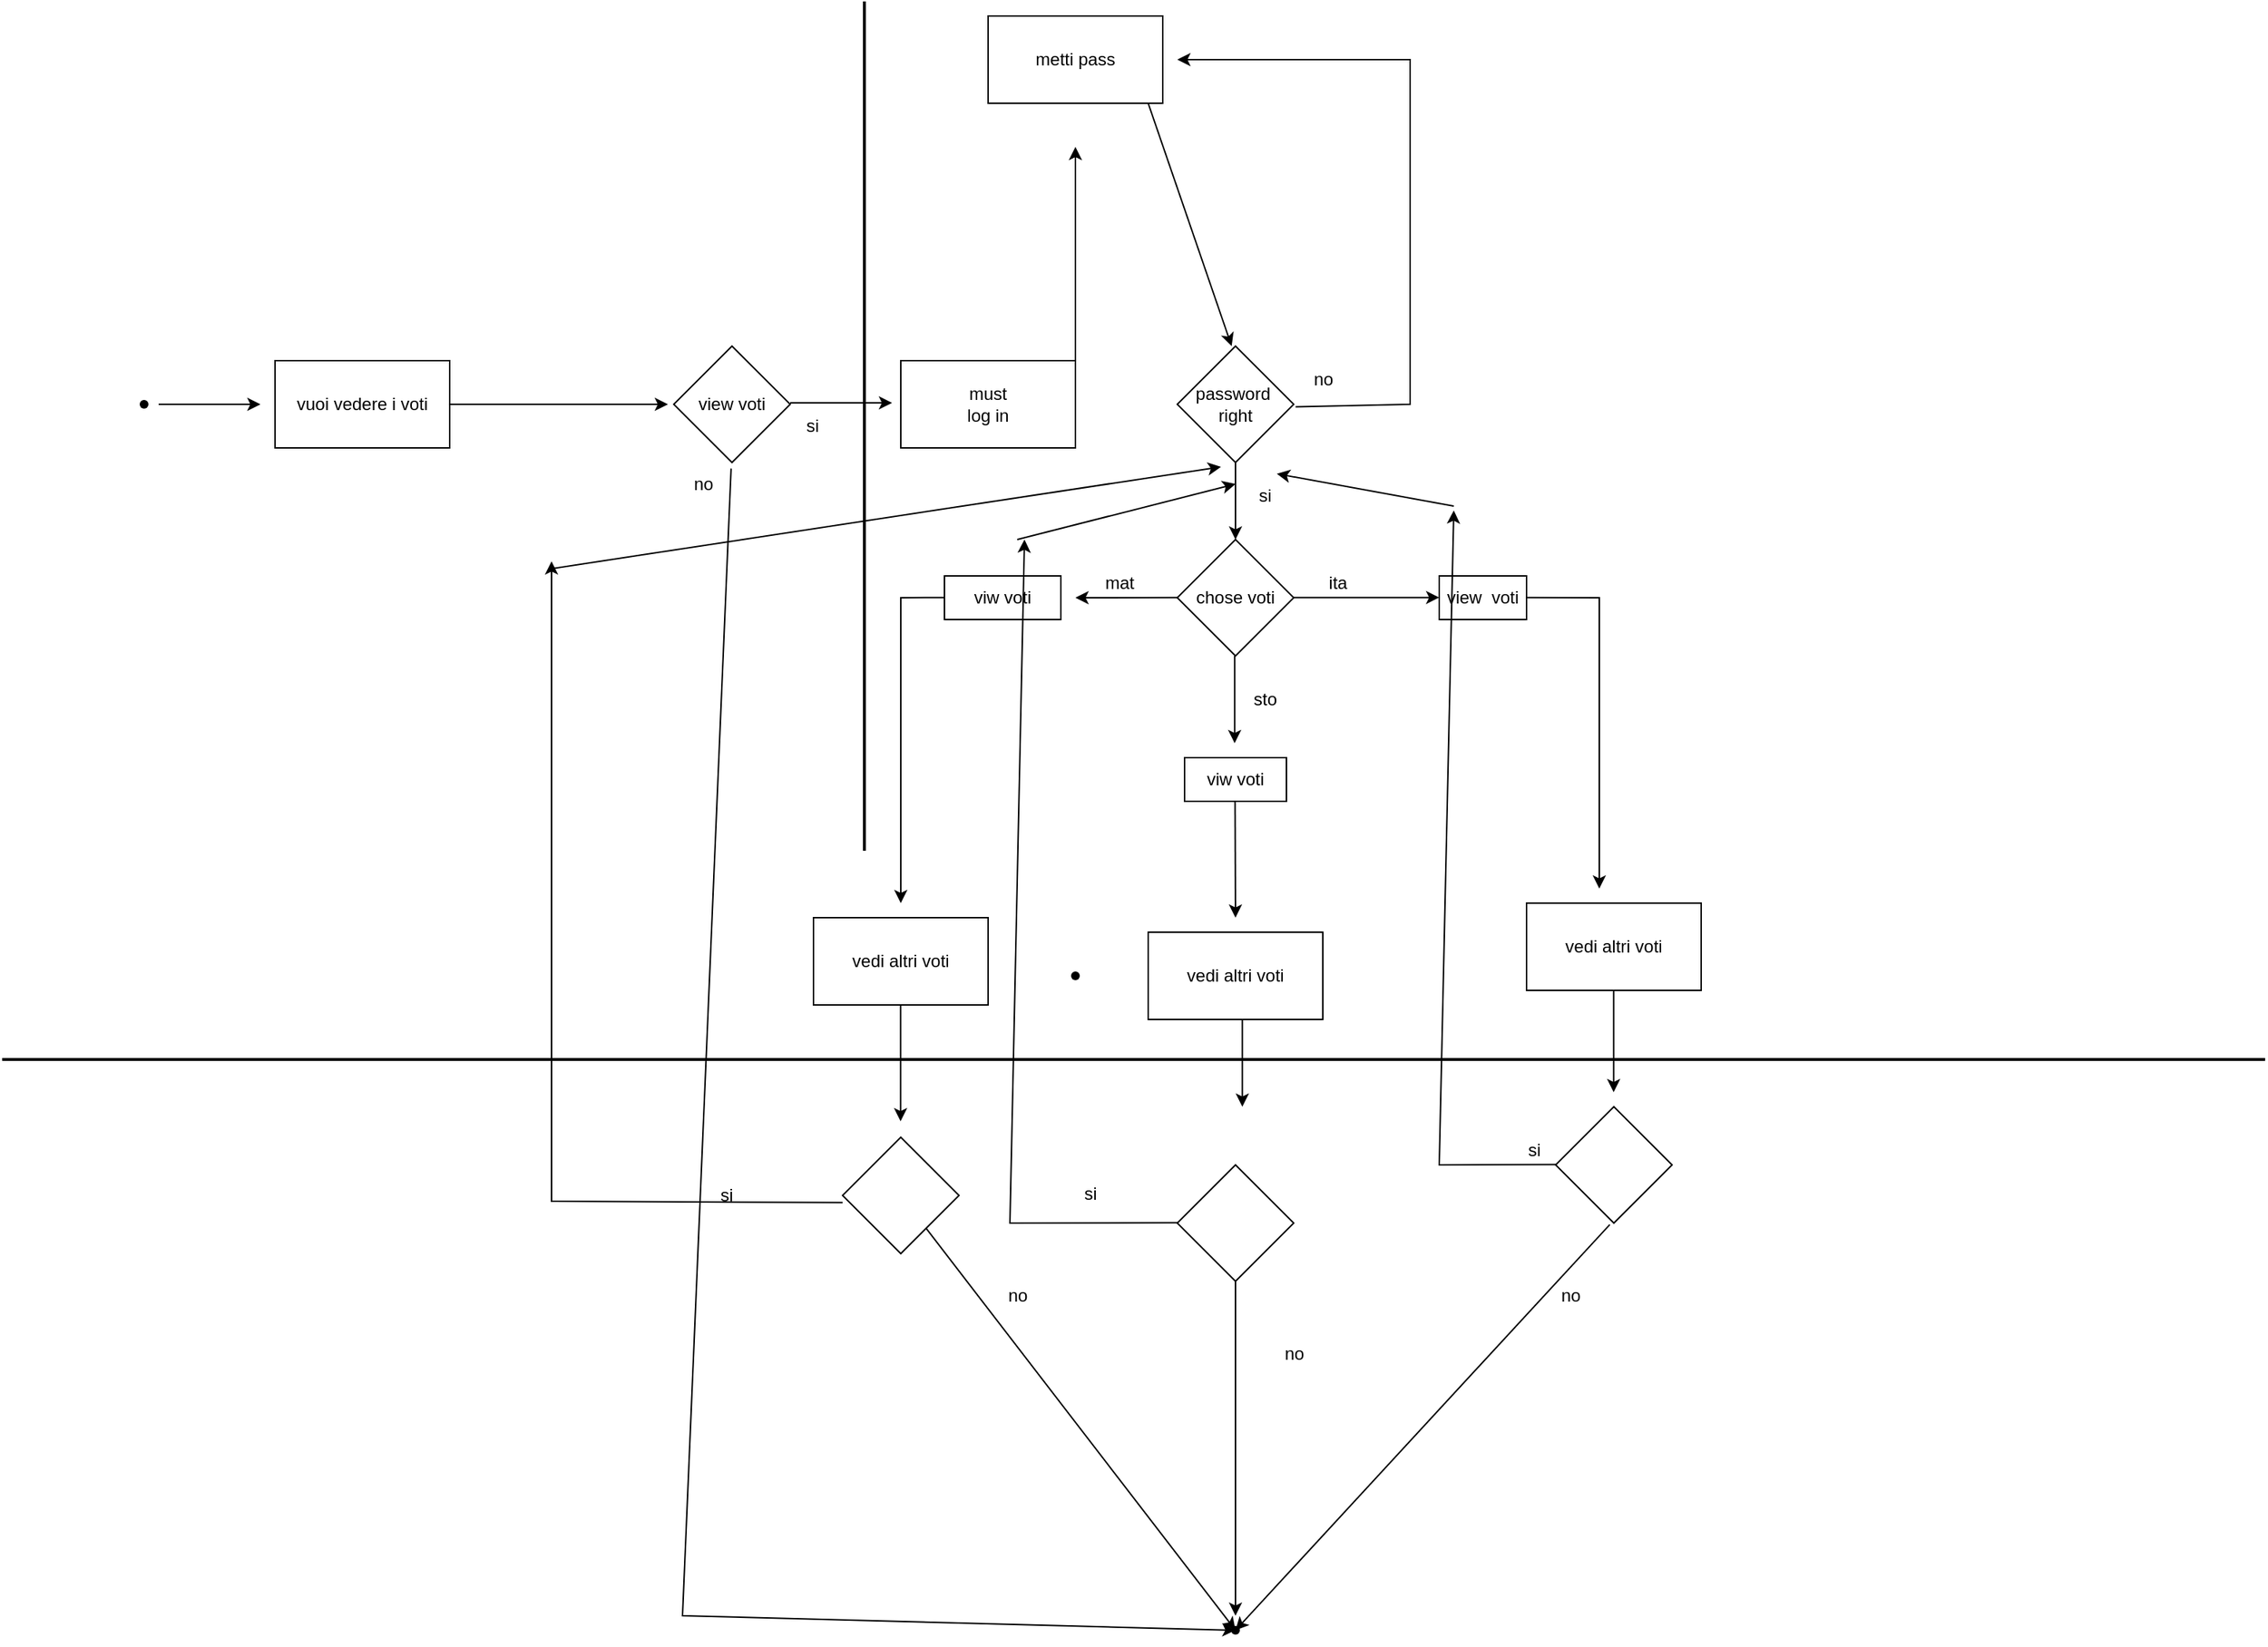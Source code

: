 <mxfile version="20.8.16" type="device"><diagram id="C5RBs43oDa-KdzZeNtuy" name="Page-1"><mxGraphModel dx="3306" dy="3555" grid="1" gridSize="10" guides="1" tooltips="1" connect="1" arrows="1" fold="1" page="1" pageScale="1" pageWidth="827" pageHeight="1169" math="0" shadow="0"><root><mxCell id="WIyWlLk6GJQsqaUBKTNV-0"/><mxCell id="WIyWlLk6GJQsqaUBKTNV-1" parent="WIyWlLk6GJQsqaUBKTNV-0"/><mxCell id="WXYQ9Cd22RyHO6RAeROy-4" value="vuoi vedere i voti" style="rounded=0;whiteSpace=wrap;html=1;" vertex="1" parent="WIyWlLk6GJQsqaUBKTNV-1"><mxGeometry x="100" y="-1783" width="120" height="60" as="geometry"/></mxCell><mxCell id="WXYQ9Cd22RyHO6RAeROy-7" value="view voti" style="rhombus;whiteSpace=wrap;html=1;" vertex="1" parent="WIyWlLk6GJQsqaUBKTNV-1"><mxGeometry x="374" y="-1793" width="80" height="80" as="geometry"/></mxCell><mxCell id="WXYQ9Cd22RyHO6RAeROy-10" value="" style="endArrow=classic;html=1;rounded=0;exitX=1;exitY=0.5;exitDx=0;exitDy=0;" edge="1" parent="WIyWlLk6GJQsqaUBKTNV-1" source="WXYQ9Cd22RyHO6RAeROy-4"><mxGeometry width="50" height="50" relative="1" as="geometry"><mxPoint x="460" y="-1540" as="sourcePoint"/><mxPoint x="370" y="-1753" as="targetPoint"/><Array as="points"/></mxGeometry></mxCell><mxCell id="WXYQ9Cd22RyHO6RAeROy-11" value="" style="endArrow=classic;html=1;rounded=0;" edge="1" parent="WIyWlLk6GJQsqaUBKTNV-1"><mxGeometry width="50" height="50" relative="1" as="geometry"><mxPoint x="454" y="-1754" as="sourcePoint"/><mxPoint x="524" y="-1754" as="targetPoint"/></mxGeometry></mxCell><mxCell id="WXYQ9Cd22RyHO6RAeROy-15" value="no" style="text;html=1;align=center;verticalAlign=middle;resizable=0;points=[];autosize=1;strokeColor=none;fillColor=none;" vertex="1" parent="WIyWlLk6GJQsqaUBKTNV-1"><mxGeometry x="374" y="-1713" width="40" height="30" as="geometry"/></mxCell><mxCell id="WXYQ9Cd22RyHO6RAeROy-16" value="si" style="text;html=1;align=center;verticalAlign=middle;resizable=0;points=[];autosize=1;strokeColor=none;fillColor=none;" vertex="1" parent="WIyWlLk6GJQsqaUBKTNV-1"><mxGeometry x="454" y="-1753" width="30" height="30" as="geometry"/></mxCell><mxCell id="WXYQ9Cd22RyHO6RAeROy-18" value="must&lt;br&gt;log in" style="rounded=0;whiteSpace=wrap;html=1;" vertex="1" parent="WIyWlLk6GJQsqaUBKTNV-1"><mxGeometry x="530" y="-1783" width="120" height="60" as="geometry"/></mxCell><mxCell id="WXYQ9Cd22RyHO6RAeROy-19" value="" style="endArrow=classic;html=1;rounded=0;" edge="1" parent="WIyWlLk6GJQsqaUBKTNV-1"><mxGeometry width="50" height="50" relative="1" as="geometry"><mxPoint x="650" y="-1754" as="sourcePoint"/><mxPoint x="650" y="-1930" as="targetPoint"/></mxGeometry></mxCell><mxCell id="WXYQ9Cd22RyHO6RAeROy-20" value="" style="shape=waypoint;sketch=0;fillStyle=solid;size=6;pointerEvents=1;points=[];fillColor=none;resizable=0;rotatable=0;perimeter=centerPerimeter;snapToPoint=1;" vertex="1" parent="WIyWlLk6GJQsqaUBKTNV-1"><mxGeometry x="640" y="-1370" width="20" height="20" as="geometry"/></mxCell><mxCell id="WXYQ9Cd22RyHO6RAeROy-22" value="" style="shape=waypoint;sketch=0;fillStyle=solid;size=6;pointerEvents=1;points=[];fillColor=none;resizable=0;rotatable=0;perimeter=centerPerimeter;snapToPoint=1;" vertex="1" parent="WIyWlLk6GJQsqaUBKTNV-1"><mxGeometry y="-1763" width="20" height="20" as="geometry"/></mxCell><mxCell id="WXYQ9Cd22RyHO6RAeROy-23" value="" style="endArrow=classic;html=1;rounded=0;" edge="1" parent="WIyWlLk6GJQsqaUBKTNV-1"><mxGeometry width="50" height="50" relative="1" as="geometry"><mxPoint x="20" y="-1753" as="sourcePoint"/><mxPoint x="90" y="-1753" as="targetPoint"/></mxGeometry></mxCell><mxCell id="WXYQ9Cd22RyHO6RAeROy-24" style="edgeStyle=orthogonalEdgeStyle;rounded=0;orthogonalLoop=1;jettySize=auto;html=1;" edge="1" parent="WIyWlLk6GJQsqaUBKTNV-1" source="WXYQ9Cd22RyHO6RAeROy-22" target="WXYQ9Cd22RyHO6RAeROy-22"><mxGeometry relative="1" as="geometry"/></mxCell><mxCell id="WXYQ9Cd22RyHO6RAeROy-27" value="" style="edgeStyle=none;orthogonalLoop=1;jettySize=auto;html=1;rounded=0;" edge="1" parent="WIyWlLk6GJQsqaUBKTNV-1"><mxGeometry width="100" relative="1" as="geometry"><mxPoint x="759.41" y="-1580" as="sourcePoint"/><mxPoint x="759.41" y="-1520" as="targetPoint"/><Array as="points"/></mxGeometry></mxCell><mxCell id="WXYQ9Cd22RyHO6RAeROy-30" value="" style="line;strokeWidth=2;direction=south;html=1;" vertex="1" parent="WIyWlLk6GJQsqaUBKTNV-1"><mxGeometry x="500" y="-2030" width="10" height="584" as="geometry"/></mxCell><mxCell id="WXYQ9Cd22RyHO6RAeROy-33" value="password&amp;nbsp;&lt;br&gt;right" style="rhombus;whiteSpace=wrap;html=1;" vertex="1" parent="WIyWlLk6GJQsqaUBKTNV-1"><mxGeometry x="720" y="-1793" width="80" height="80" as="geometry"/></mxCell><mxCell id="WXYQ9Cd22RyHO6RAeROy-34" value="" style="edgeStyle=none;orthogonalLoop=1;jettySize=auto;html=1;rounded=0;entryX=0.5;entryY=0;entryDx=0;entryDy=0;exitX=0.5;exitY=1;exitDx=0;exitDy=0;" edge="1" parent="WIyWlLk6GJQsqaUBKTNV-1" source="WXYQ9Cd22RyHO6RAeROy-33"><mxGeometry width="100" relative="1" as="geometry"><mxPoint x="710" y="-1700" as="sourcePoint"/><mxPoint x="760" y="-1660" as="targetPoint"/><Array as="points"/></mxGeometry></mxCell><mxCell id="WXYQ9Cd22RyHO6RAeROy-36" value="" style="edgeStyle=none;orthogonalLoop=1;jettySize=auto;html=1;rounded=0;exitX=0.032;exitY=1.124;exitDx=0;exitDy=0;exitPerimeter=0;" edge="1" parent="WIyWlLk6GJQsqaUBKTNV-1" source="WXYQ9Cd22RyHO6RAeROy-38"><mxGeometry width="100" relative="1" as="geometry"><mxPoint x="820" y="-1753" as="sourcePoint"/><mxPoint x="720" y="-1990" as="targetPoint"/><Array as="points"><mxPoint x="880" y="-1753"/><mxPoint x="880" y="-1840"/><mxPoint x="880" y="-1990"/></Array></mxGeometry></mxCell><mxCell id="WXYQ9Cd22RyHO6RAeROy-37" value="si" style="text;html=1;align=center;verticalAlign=middle;resizable=0;points=[];autosize=1;strokeColor=none;fillColor=none;" vertex="1" parent="WIyWlLk6GJQsqaUBKTNV-1"><mxGeometry x="765" y="-1705" width="30" height="30" as="geometry"/></mxCell><mxCell id="WXYQ9Cd22RyHO6RAeROy-38" value="no" style="text;html=1;align=center;verticalAlign=middle;resizable=0;points=[];autosize=1;strokeColor=none;fillColor=none;" vertex="1" parent="WIyWlLk6GJQsqaUBKTNV-1"><mxGeometry x="800" y="-1785" width="40" height="30" as="geometry"/></mxCell><mxCell id="WXYQ9Cd22RyHO6RAeROy-39" value="chose voti" style="rhombus;whiteSpace=wrap;html=1;" vertex="1" parent="WIyWlLk6GJQsqaUBKTNV-1"><mxGeometry x="720" y="-1660" width="80" height="80" as="geometry"/></mxCell><mxCell id="WXYQ9Cd22RyHO6RAeROy-41" value="" style="edgeStyle=none;orthogonalLoop=1;jettySize=auto;html=1;rounded=0;" edge="1" parent="WIyWlLk6GJQsqaUBKTNV-1"><mxGeometry width="100" relative="1" as="geometry"><mxPoint x="800" y="-1620.17" as="sourcePoint"/><mxPoint x="900" y="-1620.17" as="targetPoint"/><Array as="points"/></mxGeometry></mxCell><mxCell id="WXYQ9Cd22RyHO6RAeROy-43" value="" style="edgeStyle=none;orthogonalLoop=1;jettySize=auto;html=1;rounded=0;" edge="1" parent="WIyWlLk6GJQsqaUBKTNV-1"><mxGeometry width="100" relative="1" as="geometry"><mxPoint x="720" y="-1620.17" as="sourcePoint"/><mxPoint x="650" y="-1620" as="targetPoint"/><Array as="points"/></mxGeometry></mxCell><mxCell id="WXYQ9Cd22RyHO6RAeROy-44" value="ita" style="text;html=1;align=center;verticalAlign=middle;resizable=0;points=[];autosize=1;strokeColor=none;fillColor=none;" vertex="1" parent="WIyWlLk6GJQsqaUBKTNV-1"><mxGeometry x="810" y="-1645" width="40" height="30" as="geometry"/></mxCell><mxCell id="WXYQ9Cd22RyHO6RAeROy-45" value="mat" style="text;html=1;align=center;verticalAlign=middle;resizable=0;points=[];autosize=1;strokeColor=none;fillColor=none;" vertex="1" parent="WIyWlLk6GJQsqaUBKTNV-1"><mxGeometry x="660" y="-1645" width="40" height="30" as="geometry"/></mxCell><mxCell id="WXYQ9Cd22RyHO6RAeROy-46" value="sto" style="text;html=1;align=center;verticalAlign=middle;resizable=0;points=[];autosize=1;strokeColor=none;fillColor=none;" vertex="1" parent="WIyWlLk6GJQsqaUBKTNV-1"><mxGeometry x="760" y="-1565" width="40" height="30" as="geometry"/></mxCell><mxCell id="WXYQ9Cd22RyHO6RAeROy-47" value="view&amp;nbsp; voti" style="whiteSpace=wrap;html=1;" vertex="1" parent="WIyWlLk6GJQsqaUBKTNV-1"><mxGeometry x="900" y="-1635" width="60" height="30" as="geometry"/></mxCell><mxCell id="WXYQ9Cd22RyHO6RAeROy-48" value="viw voti" style="whiteSpace=wrap;html=1;" vertex="1" parent="WIyWlLk6GJQsqaUBKTNV-1"><mxGeometry x="725" y="-1510" width="70" height="30" as="geometry"/></mxCell><mxCell id="WXYQ9Cd22RyHO6RAeROy-49" value="viw voti" style="whiteSpace=wrap;html=1;" vertex="1" parent="WIyWlLk6GJQsqaUBKTNV-1"><mxGeometry x="560" y="-1635" width="80" height="30" as="geometry"/></mxCell><mxCell id="WXYQ9Cd22RyHO6RAeROy-50" value="" style="edgeStyle=none;orthogonalLoop=1;jettySize=auto;html=1;rounded=0;" edge="1" parent="WIyWlLk6GJQsqaUBKTNV-1"><mxGeometry width="100" relative="1" as="geometry"><mxPoint x="960" y="-1620.15" as="sourcePoint"/><mxPoint x="1010" y="-1420" as="targetPoint"/><Array as="points"><mxPoint x="1010" y="-1620"/></Array></mxGeometry></mxCell><mxCell id="WXYQ9Cd22RyHO6RAeROy-51" value="" style="edgeStyle=none;orthogonalLoop=1;jettySize=auto;html=1;rounded=0;" edge="1" parent="WIyWlLk6GJQsqaUBKTNV-1"><mxGeometry width="100" relative="1" as="geometry"><mxPoint x="759.7" y="-1480" as="sourcePoint"/><mxPoint x="760" y="-1400" as="targetPoint"/><Array as="points"/></mxGeometry></mxCell><mxCell id="WXYQ9Cd22RyHO6RAeROy-52" value="" style="edgeStyle=none;orthogonalLoop=1;jettySize=auto;html=1;rounded=0;" edge="1" parent="WIyWlLk6GJQsqaUBKTNV-1"><mxGeometry width="100" relative="1" as="geometry"><mxPoint x="560" y="-1620.15" as="sourcePoint"/><mxPoint x="530" y="-1410" as="targetPoint"/><Array as="points"><mxPoint x="530" y="-1620"/></Array></mxGeometry></mxCell><mxCell id="WXYQ9Cd22RyHO6RAeROy-53" value="vedi altri voti" style="whiteSpace=wrap;html=1;" vertex="1" parent="WIyWlLk6GJQsqaUBKTNV-1"><mxGeometry x="470" y="-1400" width="120" height="60" as="geometry"/></mxCell><mxCell id="WXYQ9Cd22RyHO6RAeROy-54" value="vedi altri voti" style="whiteSpace=wrap;html=1;" vertex="1" parent="WIyWlLk6GJQsqaUBKTNV-1"><mxGeometry x="700" y="-1390" width="120" height="60" as="geometry"/></mxCell><mxCell id="WXYQ9Cd22RyHO6RAeROy-55" value="vedi altri voti" style="whiteSpace=wrap;html=1;" vertex="1" parent="WIyWlLk6GJQsqaUBKTNV-1"><mxGeometry x="960" y="-1410" width="120" height="60" as="geometry"/></mxCell><mxCell id="WXYQ9Cd22RyHO6RAeROy-56" value="" style="edgeStyle=none;orthogonalLoop=1;jettySize=auto;html=1;rounded=0;" edge="1" parent="WIyWlLk6GJQsqaUBKTNV-1"><mxGeometry width="100" relative="1" as="geometry"><mxPoint x="529.85" y="-1340" as="sourcePoint"/><mxPoint x="529.85" y="-1260" as="targetPoint"/><Array as="points"/></mxGeometry></mxCell><mxCell id="WXYQ9Cd22RyHO6RAeROy-58" value="" style="edgeStyle=none;orthogonalLoop=1;jettySize=auto;html=1;rounded=0;" edge="1" parent="WIyWlLk6GJQsqaUBKTNV-1"><mxGeometry width="100" relative="1" as="geometry"><mxPoint x="764.7" y="-1330" as="sourcePoint"/><mxPoint x="764.7" y="-1270" as="targetPoint"/><Array as="points"/></mxGeometry></mxCell><mxCell id="WXYQ9Cd22RyHO6RAeROy-59" value="" style="edgeStyle=none;orthogonalLoop=1;jettySize=auto;html=1;rounded=0;" edge="1" parent="WIyWlLk6GJQsqaUBKTNV-1"><mxGeometry width="100" relative="1" as="geometry"><mxPoint x="1019.85" y="-1350" as="sourcePoint"/><mxPoint x="1019.85" y="-1280" as="targetPoint"/><Array as="points"/></mxGeometry></mxCell><mxCell id="WXYQ9Cd22RyHO6RAeROy-60" value="" style="rhombus;whiteSpace=wrap;html=1;" vertex="1" parent="WIyWlLk6GJQsqaUBKTNV-1"><mxGeometry x="490" y="-1249" width="80" height="80" as="geometry"/></mxCell><mxCell id="WXYQ9Cd22RyHO6RAeROy-61" value="" style="rhombus;whiteSpace=wrap;html=1;" vertex="1" parent="WIyWlLk6GJQsqaUBKTNV-1"><mxGeometry x="720" y="-1230" width="80" height="80" as="geometry"/></mxCell><mxCell id="WXYQ9Cd22RyHO6RAeROy-62" value="" style="rhombus;whiteSpace=wrap;html=1;" vertex="1" parent="WIyWlLk6GJQsqaUBKTNV-1"><mxGeometry x="980" y="-1270" width="80" height="80" as="geometry"/></mxCell><mxCell id="WXYQ9Cd22RyHO6RAeROy-64" value="" style="edgeStyle=none;orthogonalLoop=1;jettySize=auto;html=1;rounded=0;" edge="1" parent="WIyWlLk6GJQsqaUBKTNV-1"><mxGeometry width="100" relative="1" as="geometry"><mxPoint x="490" y="-1204.08" as="sourcePoint"/><mxPoint x="290" y="-1645" as="targetPoint"/><Array as="points"><mxPoint x="290" y="-1205"/></Array></mxGeometry></mxCell><mxCell id="WXYQ9Cd22RyHO6RAeROy-65" value="" style="edgeStyle=none;orthogonalLoop=1;jettySize=auto;html=1;rounded=0;" edge="1" parent="WIyWlLk6GJQsqaUBKTNV-1"><mxGeometry width="100" relative="1" as="geometry"><mxPoint x="720" y="-1190.29" as="sourcePoint"/><mxPoint x="615" y="-1660" as="targetPoint"/><Array as="points"><mxPoint x="605" y="-1190"/></Array></mxGeometry></mxCell><mxCell id="WXYQ9Cd22RyHO6RAeROy-66" value="" style="edgeStyle=none;orthogonalLoop=1;jettySize=auto;html=1;rounded=0;" edge="1" parent="WIyWlLk6GJQsqaUBKTNV-1"><mxGeometry width="100" relative="1" as="geometry"><mxPoint x="980" y="-1230.29" as="sourcePoint"/><mxPoint x="910" y="-1680" as="targetPoint"/><Array as="points"><mxPoint x="900" y="-1230"/></Array></mxGeometry></mxCell><mxCell id="WXYQ9Cd22RyHO6RAeROy-67" value="" style="edgeStyle=none;orthogonalLoop=1;jettySize=auto;html=1;rounded=0;" edge="1" parent="WIyWlLk6GJQsqaUBKTNV-1"><mxGeometry width="100" relative="1" as="geometry"><mxPoint x="290" y="-1640" as="sourcePoint"/><mxPoint x="750" y="-1710" as="targetPoint"/><Array as="points"/></mxGeometry></mxCell><mxCell id="WXYQ9Cd22RyHO6RAeROy-68" value="" style="edgeStyle=none;orthogonalLoop=1;jettySize=auto;html=1;rounded=0;" edge="1" parent="WIyWlLk6GJQsqaUBKTNV-1"><mxGeometry width="100" relative="1" as="geometry"><mxPoint x="610" y="-1660" as="sourcePoint"/><mxPoint x="760" y="-1698.2" as="targetPoint"/><Array as="points"/></mxGeometry></mxCell><mxCell id="WXYQ9Cd22RyHO6RAeROy-69" value="" style="edgeStyle=none;orthogonalLoop=1;jettySize=auto;html=1;rounded=0;entryX=0.78;entryY=-0.007;entryDx=0;entryDy=0;entryPerimeter=0;" edge="1" parent="WIyWlLk6GJQsqaUBKTNV-1" target="WXYQ9Cd22RyHO6RAeROy-37"><mxGeometry width="100" relative="1" as="geometry"><mxPoint x="910" y="-1683" as="sourcePoint"/><mxPoint x="840" y="-1713" as="targetPoint"/><Array as="points"/></mxGeometry></mxCell><mxCell id="WXYQ9Cd22RyHO6RAeROy-70" value="si" style="text;html=1;align=center;verticalAlign=middle;resizable=0;points=[];autosize=1;strokeColor=none;fillColor=none;" vertex="1" parent="WIyWlLk6GJQsqaUBKTNV-1"><mxGeometry x="395" y="-1224" width="30" height="30" as="geometry"/></mxCell><mxCell id="WXYQ9Cd22RyHO6RAeROy-71" value="si" style="text;html=1;align=center;verticalAlign=middle;resizable=0;points=[];autosize=1;strokeColor=none;fillColor=none;" vertex="1" parent="WIyWlLk6GJQsqaUBKTNV-1"><mxGeometry x="645" y="-1225" width="30" height="30" as="geometry"/></mxCell><mxCell id="WXYQ9Cd22RyHO6RAeROy-74" value="si" style="text;html=1;align=center;verticalAlign=middle;resizable=0;points=[];autosize=1;strokeColor=none;fillColor=none;" vertex="1" parent="WIyWlLk6GJQsqaUBKTNV-1"><mxGeometry x="950" y="-1255" width="30" height="30" as="geometry"/></mxCell><mxCell id="WXYQ9Cd22RyHO6RAeROy-75" value="" style="shape=waypoint;sketch=0;size=6;pointerEvents=1;points=[];fillColor=none;resizable=0;rotatable=0;perimeter=centerPerimeter;snapToPoint=1;" vertex="1" parent="WIyWlLk6GJQsqaUBKTNV-1"><mxGeometry x="750" y="-920" width="20" height="20" as="geometry"/></mxCell><mxCell id="WXYQ9Cd22RyHO6RAeROy-76" value="" style="edgeStyle=none;orthogonalLoop=1;jettySize=auto;html=1;rounded=0;entryX=0.054;entryY=0.246;entryDx=0;entryDy=0;entryPerimeter=0;" edge="1" parent="WIyWlLk6GJQsqaUBKTNV-1" source="WXYQ9Cd22RyHO6RAeROy-60" target="WXYQ9Cd22RyHO6RAeROy-75"><mxGeometry width="100" relative="1" as="geometry"><mxPoint x="490" y="-1150" as="sourcePoint"/><mxPoint x="590" y="-1150" as="targetPoint"/><Array as="points"/></mxGeometry></mxCell><mxCell id="WXYQ9Cd22RyHO6RAeROy-77" value="" style="edgeStyle=none;orthogonalLoop=1;jettySize=auto;html=1;rounded=0;exitX=0.5;exitY=1;exitDx=0;exitDy=0;" edge="1" parent="WIyWlLk6GJQsqaUBKTNV-1" source="WXYQ9Cd22RyHO6RAeROy-61"><mxGeometry width="100" relative="1" as="geometry"><mxPoint x="760" y="-1080" as="sourcePoint"/><mxPoint x="760" y="-920" as="targetPoint"/><Array as="points"/></mxGeometry></mxCell><mxCell id="WXYQ9Cd22RyHO6RAeROy-78" value="" style="edgeStyle=none;orthogonalLoop=1;jettySize=auto;html=1;rounded=0;entryX=1.054;entryY=0.4;entryDx=0;entryDy=0;entryPerimeter=0;exitX=0.465;exitY=1.013;exitDx=0;exitDy=0;exitPerimeter=0;" edge="1" parent="WIyWlLk6GJQsqaUBKTNV-1" source="WXYQ9Cd22RyHO6RAeROy-62" target="WXYQ9Cd22RyHO6RAeROy-75"><mxGeometry width="100" relative="1" as="geometry"><mxPoint x="1020" y="-1130" as="sourcePoint"/><mxPoint x="1120" y="-1130" as="targetPoint"/><Array as="points"/></mxGeometry></mxCell><mxCell id="WXYQ9Cd22RyHO6RAeROy-79" value="no" style="text;html=1;align=center;verticalAlign=middle;resizable=0;points=[];autosize=1;strokeColor=none;fillColor=none;" vertex="1" parent="WIyWlLk6GJQsqaUBKTNV-1"><mxGeometry x="590" y="-1155" width="40" height="30" as="geometry"/></mxCell><mxCell id="WXYQ9Cd22RyHO6RAeROy-80" value="no" style="text;html=1;align=center;verticalAlign=middle;resizable=0;points=[];autosize=1;strokeColor=none;fillColor=none;" vertex="1" parent="WIyWlLk6GJQsqaUBKTNV-1"><mxGeometry x="780" y="-1115" width="40" height="30" as="geometry"/></mxCell><mxCell id="WXYQ9Cd22RyHO6RAeROy-81" value="no" style="text;html=1;align=center;verticalAlign=middle;resizable=0;points=[];autosize=1;strokeColor=none;fillColor=none;" vertex="1" parent="WIyWlLk6GJQsqaUBKTNV-1"><mxGeometry x="970" y="-1155" width="40" height="30" as="geometry"/></mxCell><mxCell id="WXYQ9Cd22RyHO6RAeROy-82" value="" style="edgeStyle=none;orthogonalLoop=1;jettySize=auto;html=1;rounded=0;exitX=0.985;exitY=0.14;exitDx=0;exitDy=0;exitPerimeter=0;" edge="1" parent="WIyWlLk6GJQsqaUBKTNV-1" source="WXYQ9Cd22RyHO6RAeROy-15" target="WXYQ9Cd22RyHO6RAeROy-75"><mxGeometry width="100" relative="1" as="geometry"><mxPoint x="430" y="-910" as="sourcePoint"/><mxPoint x="400" y="-920" as="targetPoint"/><Array as="points"><mxPoint x="380" y="-920"/></Array></mxGeometry></mxCell><mxCell id="WXYQ9Cd22RyHO6RAeROy-84" value="metti pass" style="whiteSpace=wrap;html=1;" vertex="1" parent="WIyWlLk6GJQsqaUBKTNV-1"><mxGeometry x="590" y="-2020" width="120" height="60" as="geometry"/></mxCell><mxCell id="WXYQ9Cd22RyHO6RAeROy-85" value="" style="edgeStyle=none;orthogonalLoop=1;jettySize=auto;html=1;rounded=0;entryX=0.467;entryY=0;entryDx=0;entryDy=0;entryPerimeter=0;" edge="1" parent="WIyWlLk6GJQsqaUBKTNV-1" target="WXYQ9Cd22RyHO6RAeROy-33"><mxGeometry width="100" relative="1" as="geometry"><mxPoint x="640" y="-1960" as="sourcePoint"/><mxPoint x="740" y="-1960" as="targetPoint"/><Array as="points"><mxPoint x="700" y="-1960"/></Array></mxGeometry></mxCell><mxCell id="WXYQ9Cd22RyHO6RAeROy-86" value="" style="line;strokeWidth=2;direction=south;html=1;rotation=90;" vertex="1" parent="WIyWlLk6GJQsqaUBKTNV-1"><mxGeometry x="630" y="-2080" width="120" height="1555" as="geometry"/></mxCell></root></mxGraphModel></diagram></mxfile>